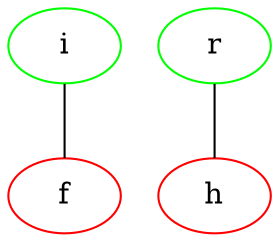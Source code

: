 graph B{
    i[color=green];
    f[color=red];
    h[color=red];
    r[color=green];
    i -- f;
    r -- h;
}
